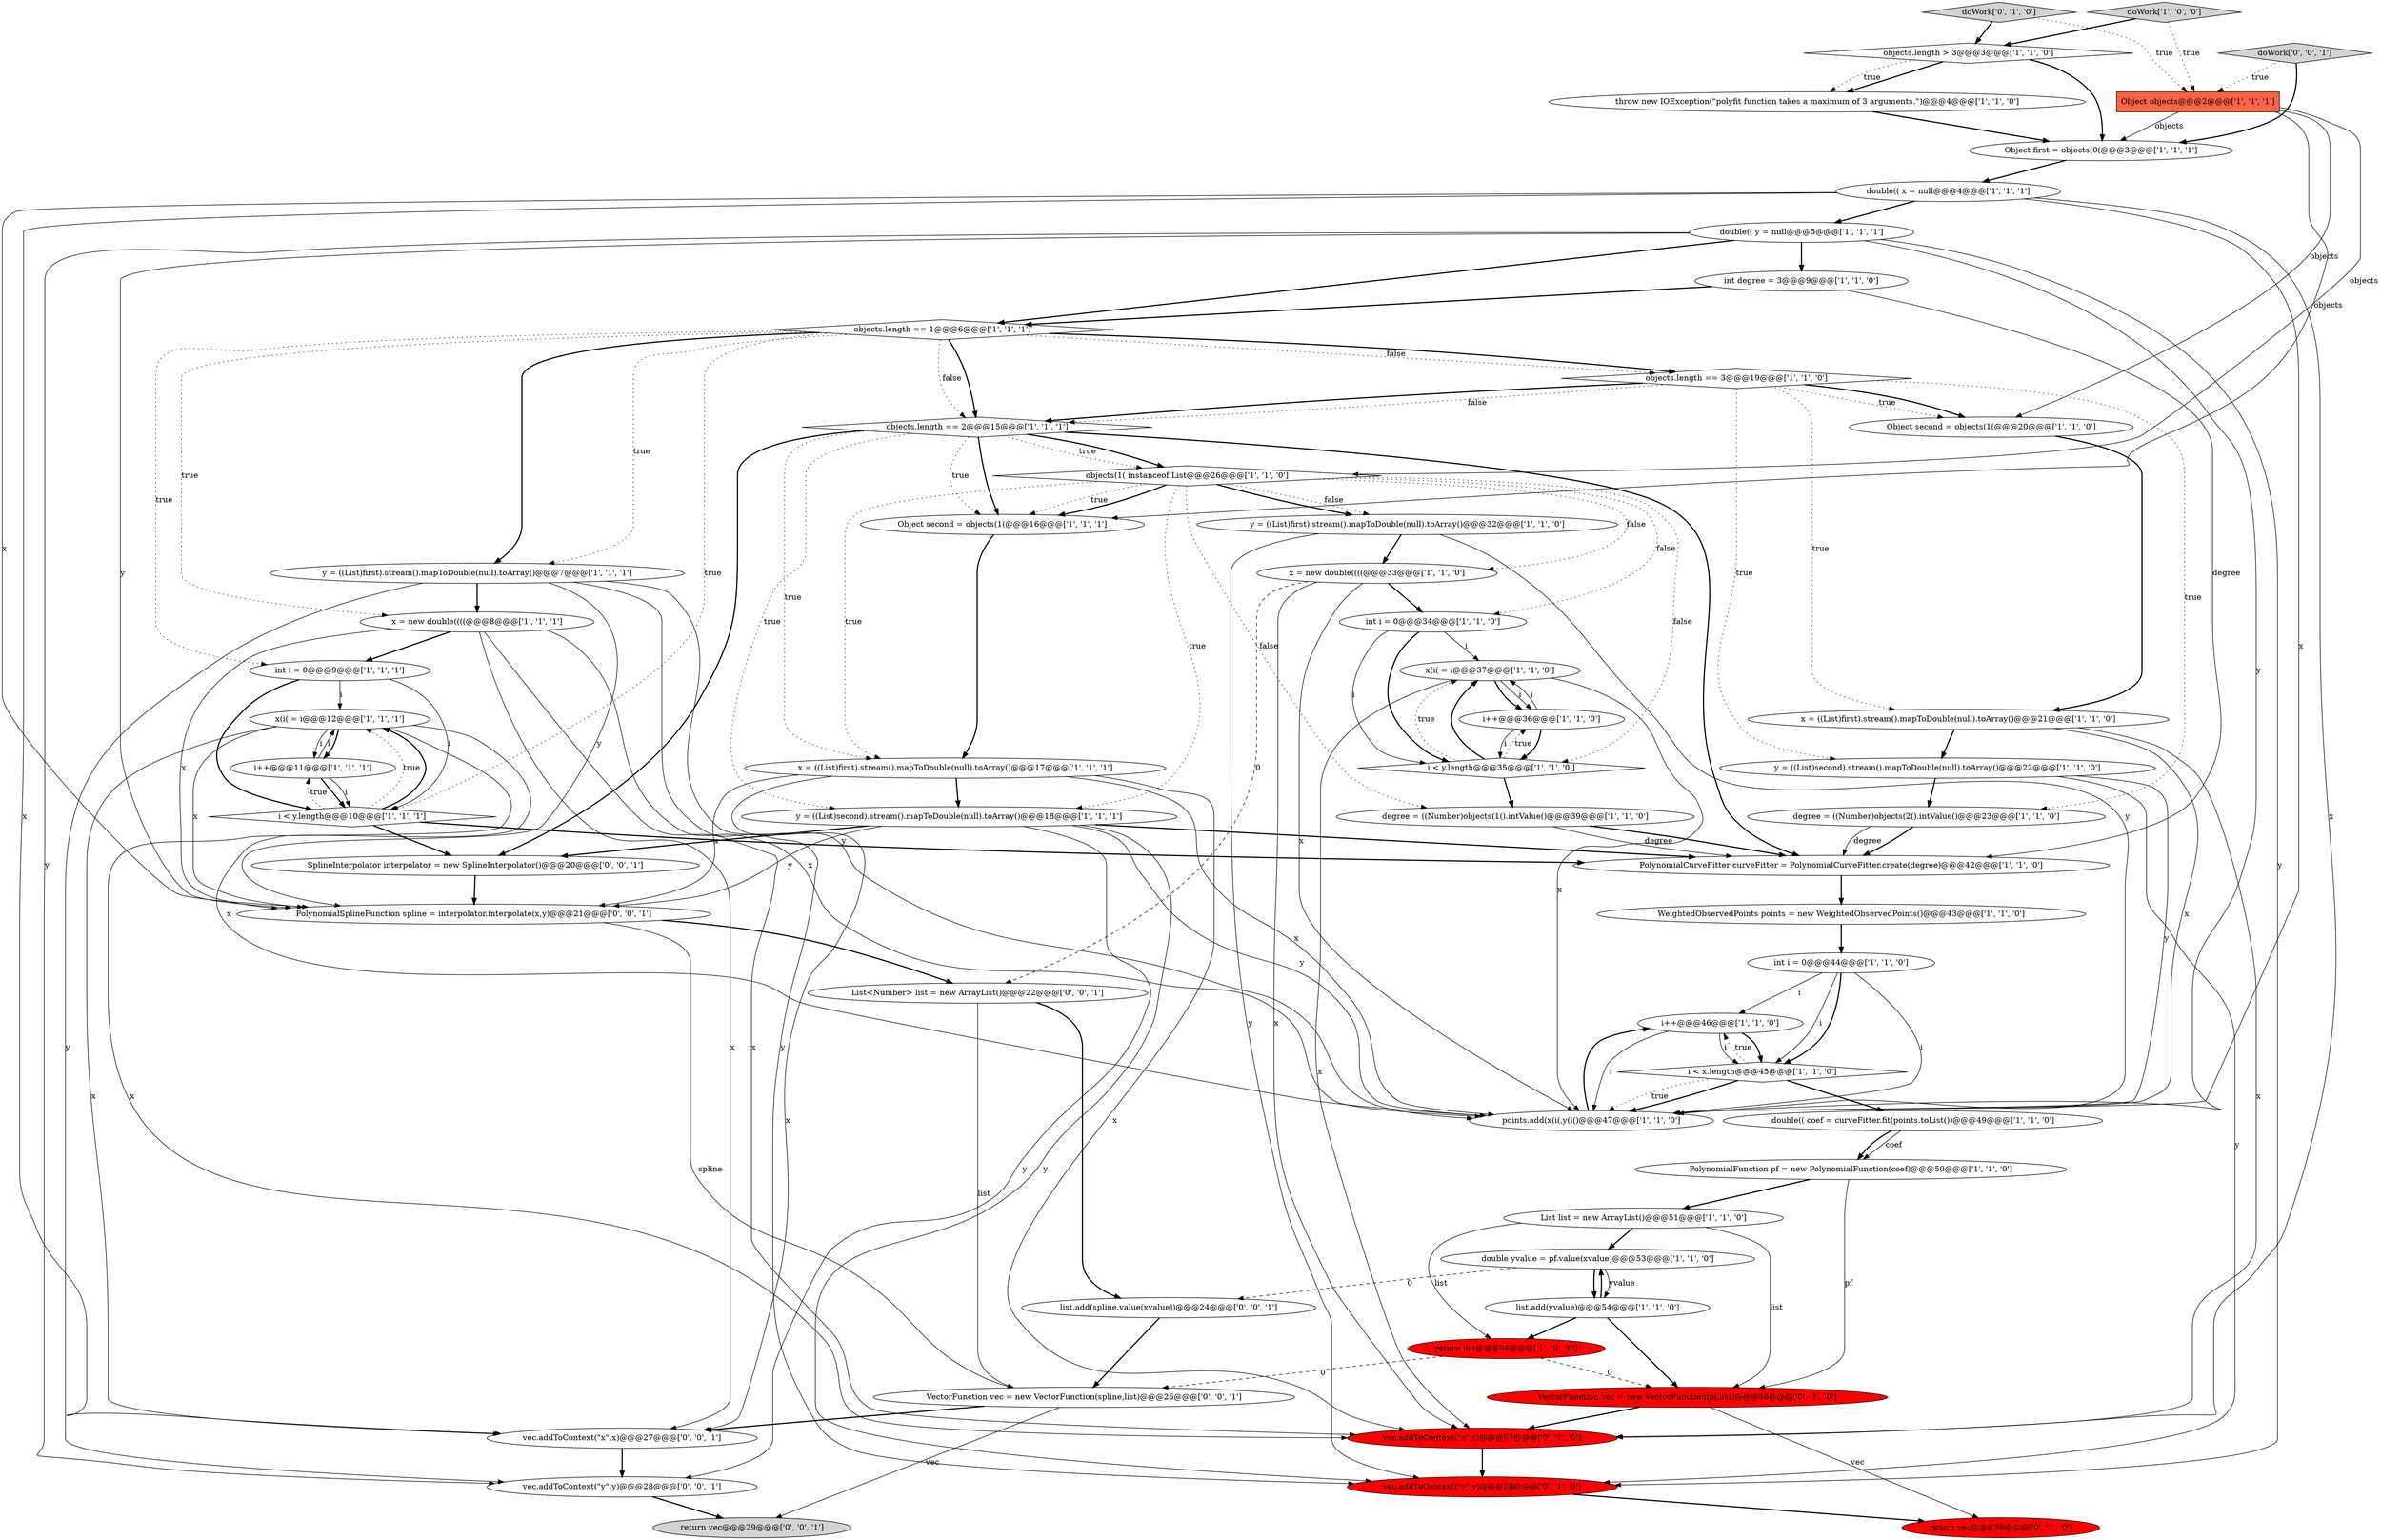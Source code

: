 digraph {
24 [style = filled, label = "objects.length == 2@@@15@@@['1', '1', '1']", fillcolor = white, shape = diamond image = "AAA0AAABBB1BBB"];
28 [style = filled, label = "y = ((List)second).stream().mapToDouble(null).toArray()@@@18@@@['1', '1', '1']", fillcolor = white, shape = ellipse image = "AAA0AAABBB1BBB"];
26 [style = filled, label = "double(( y = null@@@5@@@['1', '1', '1']", fillcolor = white, shape = ellipse image = "AAA0AAABBB1BBB"];
51 [style = filled, label = "vec.addToContext(\"y\",y)@@@28@@@['0', '0', '1']", fillcolor = white, shape = ellipse image = "AAA0AAABBB3BBB"];
49 [style = filled, label = "PolynomialSplineFunction spline = interpolator.interpolate(x,y)@@@21@@@['0', '0', '1']", fillcolor = white, shape = ellipse image = "AAA0AAABBB3BBB"];
3 [style = filled, label = "i++@@@11@@@['1', '1', '1']", fillcolor = white, shape = ellipse image = "AAA0AAABBB1BBB"];
36 [style = filled, label = "y = ((List)second).stream().mapToDouble(null).toArray()@@@22@@@['1', '1', '0']", fillcolor = white, shape = ellipse image = "AAA0AAABBB1BBB"];
16 [style = filled, label = "i++@@@36@@@['1', '1', '0']", fillcolor = white, shape = ellipse image = "AAA0AAABBB1BBB"];
37 [style = filled, label = "PolynomialCurveFitter curveFitter = PolynomialCurveFitter.create(degree)@@@42@@@['1', '1', '0']", fillcolor = white, shape = ellipse image = "AAA0AAABBB1BBB"];
19 [style = filled, label = "i < y.length@@@10@@@['1', '1', '1']", fillcolor = white, shape = diamond image = "AAA0AAABBB1BBB"];
2 [style = filled, label = "return list@@@56@@@['1', '0', '0']", fillcolor = red, shape = ellipse image = "AAA1AAABBB1BBB"];
20 [style = filled, label = "objects.length == 3@@@19@@@['1', '1', '0']", fillcolor = white, shape = diamond image = "AAA0AAABBB1BBB"];
6 [style = filled, label = "Object first = objects(0(@@@3@@@['1', '1', '1']", fillcolor = white, shape = ellipse image = "AAA0AAABBB1BBB"];
23 [style = filled, label = "int i = 0@@@34@@@['1', '1', '0']", fillcolor = white, shape = ellipse image = "AAA0AAABBB1BBB"];
18 [style = filled, label = "Object second = objects(1(@@@20@@@['1', '1', '0']", fillcolor = white, shape = ellipse image = "AAA0AAABBB1BBB"];
38 [style = filled, label = "objects.length == 1@@@6@@@['1', '1', '1']", fillcolor = white, shape = diamond image = "AAA0AAABBB1BBB"];
9 [style = filled, label = "List list = new ArrayList()@@@51@@@['1', '1', '0']", fillcolor = white, shape = ellipse image = "AAA0AAABBB1BBB"];
31 [style = filled, label = "x = ((List)first).stream().mapToDouble(null).toArray()@@@21@@@['1', '1', '0']", fillcolor = white, shape = ellipse image = "AAA0AAABBB1BBB"];
42 [style = filled, label = "objects(1( instanceof List@@@26@@@['1', '1', '0']", fillcolor = white, shape = diamond image = "AAA0AAABBB1BBB"];
14 [style = filled, label = "x(i( = i@@@37@@@['1', '1', '0']", fillcolor = white, shape = ellipse image = "AAA0AAABBB1BBB"];
0 [style = filled, label = "int i = 0@@@9@@@['1', '1', '1']", fillcolor = white, shape = ellipse image = "AAA0AAABBB1BBB"];
25 [style = filled, label = "throw new IOException(\"polyfit function takes a maximum of 3 arguments.\")@@@4@@@['1', '1', '0']", fillcolor = white, shape = ellipse image = "AAA0AAABBB1BBB"];
41 [style = filled, label = "y = ((List)first).stream().mapToDouble(null).toArray()@@@32@@@['1', '1', '0']", fillcolor = white, shape = ellipse image = "AAA0AAABBB1BBB"];
45 [style = filled, label = "vec.addToContext(\"y\",y)@@@58@@@['0', '1', '0']", fillcolor = red, shape = ellipse image = "AAA1AAABBB2BBB"];
1 [style = filled, label = "degree = ((Number)objects(1().intValue()@@@39@@@['1', '1', '0']", fillcolor = white, shape = ellipse image = "AAA0AAABBB1BBB"];
44 [style = filled, label = "VectorFunction vec = new VectorFunction(pf,list)@@@56@@@['0', '1', '0']", fillcolor = red, shape = ellipse image = "AAA1AAABBB2BBB"];
7 [style = filled, label = "list.add(yvalue)@@@54@@@['1', '1', '0']", fillcolor = white, shape = ellipse image = "AAA0AAABBB1BBB"];
12 [style = filled, label = "WeightedObservedPoints points = new WeightedObservedPoints()@@@43@@@['1', '1', '0']", fillcolor = white, shape = ellipse image = "AAA0AAABBB1BBB"];
47 [style = filled, label = "vec.addToContext(\"x\",x)@@@57@@@['0', '1', '0']", fillcolor = red, shape = ellipse image = "AAA1AAABBB2BBB"];
11 [style = filled, label = "objects.length > 3@@@3@@@['1', '1', '0']", fillcolor = white, shape = diamond image = "AAA0AAABBB1BBB"];
54 [style = filled, label = "VectorFunction vec = new VectorFunction(spline,list)@@@26@@@['0', '0', '1']", fillcolor = white, shape = ellipse image = "AAA0AAABBB3BBB"];
21 [style = filled, label = "x = new double((((@@@33@@@['1', '1', '0']", fillcolor = white, shape = ellipse image = "AAA0AAABBB1BBB"];
10 [style = filled, label = "degree = ((Number)objects(2().intValue()@@@23@@@['1', '1', '0']", fillcolor = white, shape = ellipse image = "AAA0AAABBB1BBB"];
57 [style = filled, label = "return vec@@@29@@@['0', '0', '1']", fillcolor = lightgray, shape = ellipse image = "AAA0AAABBB3BBB"];
27 [style = filled, label = "doWork['1', '0', '0']", fillcolor = lightgray, shape = diamond image = "AAA0AAABBB1BBB"];
13 [style = filled, label = "int i = 0@@@44@@@['1', '1', '0']", fillcolor = white, shape = ellipse image = "AAA0AAABBB1BBB"];
40 [style = filled, label = "double yvalue = pf.value(xvalue)@@@53@@@['1', '1', '0']", fillcolor = white, shape = ellipse image = "AAA0AAABBB1BBB"];
43 [style = filled, label = "x(i( = i@@@12@@@['1', '1', '1']", fillcolor = white, shape = ellipse image = "AAA0AAABBB1BBB"];
56 [style = filled, label = "List<Number> list = new ArrayList()@@@22@@@['0', '0', '1']", fillcolor = white, shape = ellipse image = "AAA0AAABBB3BBB"];
39 [style = filled, label = "double(( coef = curveFitter.fit(points.toList())@@@49@@@['1', '1', '0']", fillcolor = white, shape = ellipse image = "AAA0AAABBB1BBB"];
15 [style = filled, label = "Object objects@@@2@@@['1', '1', '1']", fillcolor = tomato, shape = box image = "AAA0AAABBB1BBB"];
32 [style = filled, label = "y = ((List)first).stream().mapToDouble(null).toArray()@@@7@@@['1', '1', '1']", fillcolor = white, shape = ellipse image = "AAA0AAABBB1BBB"];
22 [style = filled, label = "int degree = 3@@@9@@@['1', '1', '0']", fillcolor = white, shape = ellipse image = "AAA0AAABBB1BBB"];
48 [style = filled, label = "doWork['0', '1', '0']", fillcolor = lightgray, shape = diamond image = "AAA0AAABBB2BBB"];
46 [style = filled, label = "return vec@@@59@@@['0', '1', '0']", fillcolor = red, shape = ellipse image = "AAA1AAABBB2BBB"];
55 [style = filled, label = "list.add(spline.value(xvalue))@@@24@@@['0', '0', '1']", fillcolor = white, shape = ellipse image = "AAA0AAABBB3BBB"];
29 [style = filled, label = "i++@@@46@@@['1', '1', '0']", fillcolor = white, shape = ellipse image = "AAA0AAABBB1BBB"];
4 [style = filled, label = "x = new double((((@@@8@@@['1', '1', '1']", fillcolor = white, shape = ellipse image = "AAA0AAABBB1BBB"];
30 [style = filled, label = "i < x.length@@@45@@@['1', '1', '0']", fillcolor = white, shape = diamond image = "AAA0AAABBB1BBB"];
35 [style = filled, label = "double(( x = null@@@4@@@['1', '1', '1']", fillcolor = white, shape = ellipse image = "AAA0AAABBB1BBB"];
5 [style = filled, label = "PolynomialFunction pf = new PolynomialFunction(coef)@@@50@@@['1', '1', '0']", fillcolor = white, shape = ellipse image = "AAA0AAABBB1BBB"];
33 [style = filled, label = "Object second = objects(1(@@@16@@@['1', '1', '1']", fillcolor = white, shape = ellipse image = "AAA0AAABBB1BBB"];
17 [style = filled, label = "i < y.length@@@35@@@['1', '1', '0']", fillcolor = white, shape = diamond image = "AAA0AAABBB1BBB"];
8 [style = filled, label = "x = ((List)first).stream().mapToDouble(null).toArray()@@@17@@@['1', '1', '1']", fillcolor = white, shape = ellipse image = "AAA0AAABBB1BBB"];
34 [style = filled, label = "points.add(x(i(,y(i()@@@47@@@['1', '1', '0']", fillcolor = white, shape = ellipse image = "AAA0AAABBB1BBB"];
50 [style = filled, label = "vec.addToContext(\"x\",x)@@@27@@@['0', '0', '1']", fillcolor = white, shape = ellipse image = "AAA0AAABBB3BBB"];
53 [style = filled, label = "doWork['0', '0', '1']", fillcolor = lightgray, shape = diamond image = "AAA0AAABBB3BBB"];
52 [style = filled, label = "SplineInterpolator interpolator = new SplineInterpolator()@@@20@@@['0', '0', '1']", fillcolor = white, shape = ellipse image = "AAA0AAABBB3BBB"];
15->42 [style = solid, label="objects"];
42->41 [style = bold, label=""];
6->35 [style = bold, label=""];
5->9 [style = bold, label=""];
29->30 [style = bold, label=""];
38->19 [style = dotted, label="true"];
23->17 [style = solid, label="i"];
42->1 [style = dotted, label="false"];
17->14 [style = dotted, label="true"];
24->33 [style = dotted, label="true"];
20->36 [style = dotted, label="true"];
27->15 [style = dotted, label="true"];
25->6 [style = bold, label=""];
9->2 [style = solid, label="list"];
26->22 [style = bold, label=""];
28->34 [style = solid, label="y"];
48->15 [style = dotted, label="true"];
43->3 [style = bold, label=""];
28->52 [style = bold, label=""];
3->19 [style = bold, label=""];
53->15 [style = dotted, label="true"];
17->14 [style = bold, label=""];
20->31 [style = dotted, label="true"];
24->42 [style = dotted, label="true"];
42->23 [style = dotted, label="false"];
39->5 [style = solid, label="coef"];
4->47 [style = solid, label="x"];
1->37 [style = solid, label="degree"];
13->29 [style = solid, label="i"];
20->18 [style = dotted, label="true"];
42->33 [style = dotted, label="true"];
23->17 [style = bold, label=""];
49->56 [style = bold, label=""];
32->4 [style = bold, label=""];
24->8 [style = dotted, label="true"];
40->55 [style = dashed, label="0"];
44->47 [style = bold, label=""];
11->25 [style = bold, label=""];
28->45 [style = solid, label="y"];
43->47 [style = solid, label="x"];
9->40 [style = bold, label=""];
14->16 [style = bold, label=""];
18->31 [style = bold, label=""];
8->28 [style = bold, label=""];
26->45 [style = solid, label="y"];
43->49 [style = solid, label="x"];
28->37 [style = bold, label=""];
41->34 [style = solid, label="y"];
0->19 [style = bold, label=""];
41->21 [style = bold, label=""];
9->44 [style = solid, label="list"];
4->50 [style = solid, label="x"];
32->49 [style = solid, label="y"];
43->34 [style = solid, label="x"];
38->4 [style = dotted, label="true"];
30->34 [style = bold, label=""];
16->17 [style = bold, label=""];
23->14 [style = solid, label="i"];
13->30 [style = solid, label="i"];
15->18 [style = solid, label="objects"];
38->20 [style = dotted, label="false"];
4->0 [style = bold, label=""];
38->32 [style = bold, label=""];
19->37 [style = bold, label=""];
17->16 [style = dotted, label="true"];
20->18 [style = bold, label=""];
30->29 [style = dotted, label="true"];
22->38 [style = bold, label=""];
28->51 [style = solid, label="y"];
27->11 [style = bold, label=""];
19->3 [style = dotted, label="true"];
7->2 [style = bold, label=""];
8->49 [style = solid, label="x"];
20->10 [style = dotted, label="true"];
4->49 [style = solid, label="x"];
3->43 [style = solid, label="i"];
2->54 [style = dashed, label="0"];
56->54 [style = solid, label="list"];
45->46 [style = bold, label=""];
21->56 [style = dashed, label="0"];
33->8 [style = bold, label=""];
41->45 [style = solid, label="y"];
20->24 [style = dotted, label="false"];
44->46 [style = solid, label="vec"];
7->44 [style = bold, label=""];
8->47 [style = solid, label="x"];
21->23 [style = bold, label=""];
4->34 [style = solid, label="x"];
49->54 [style = solid, label="spline"];
34->29 [style = bold, label=""];
31->34 [style = solid, label="x"];
38->20 [style = bold, label=""];
35->34 [style = solid, label="x"];
17->1 [style = bold, label=""];
32->51 [style = solid, label="y"];
42->17 [style = dotted, label="false"];
38->24 [style = bold, label=""];
39->5 [style = bold, label=""];
8->34 [style = solid, label="x"];
3->19 [style = solid, label="i"];
42->41 [style = dotted, label="false"];
14->47 [style = solid, label="x"];
26->49 [style = solid, label="y"];
54->57 [style = solid, label="vec"];
38->32 [style = dotted, label="true"];
31->36 [style = bold, label=""];
42->28 [style = dotted, label="true"];
30->34 [style = dotted, label="true"];
37->12 [style = bold, label=""];
14->16 [style = solid, label="i"];
24->33 [style = bold, label=""];
12->13 [style = bold, label=""];
42->21 [style = dotted, label="false"];
8->50 [style = solid, label="x"];
28->49 [style = solid, label="y"];
43->3 [style = solid, label="i"];
48->11 [style = bold, label=""];
19->43 [style = dotted, label="true"];
21->47 [style = solid, label="x"];
29->34 [style = solid, label="i"];
5->44 [style = solid, label="pf"];
47->45 [style = bold, label=""];
2->44 [style = dashed, label="0"];
43->50 [style = solid, label="x"];
51->57 [style = bold, label=""];
32->45 [style = solid, label="y"];
15->6 [style = solid, label="objects"];
14->34 [style = solid, label="x"];
35->26 [style = bold, label=""];
19->43 [style = bold, label=""];
7->40 [style = bold, label=""];
26->51 [style = solid, label="y"];
1->37 [style = bold, label=""];
36->10 [style = bold, label=""];
10->37 [style = bold, label=""];
24->42 [style = bold, label=""];
36->45 [style = solid, label="y"];
35->50 [style = solid, label="x"];
16->17 [style = solid, label="i"];
29->30 [style = solid, label="i"];
42->8 [style = dotted, label="true"];
52->49 [style = bold, label=""];
40->7 [style = solid, label="yvalue"];
11->6 [style = bold, label=""];
32->34 [style = solid, label="y"];
42->33 [style = bold, label=""];
13->30 [style = bold, label=""];
22->37 [style = solid, label="degree"];
38->0 [style = dotted, label="true"];
24->28 [style = dotted, label="true"];
15->33 [style = solid, label="objects"];
21->34 [style = solid, label="x"];
0->43 [style = solid, label="i"];
54->50 [style = bold, label=""];
26->38 [style = bold, label=""];
35->47 [style = solid, label="x"];
16->14 [style = solid, label="i"];
40->7 [style = bold, label=""];
19->52 [style = bold, label=""];
11->25 [style = dotted, label="true"];
36->34 [style = solid, label="y"];
50->51 [style = bold, label=""];
31->47 [style = solid, label="x"];
35->49 [style = solid, label="x"];
24->37 [style = bold, label=""];
53->6 [style = bold, label=""];
38->24 [style = dotted, label="false"];
30->39 [style = bold, label=""];
24->52 [style = bold, label=""];
0->19 [style = solid, label="i"];
55->54 [style = bold, label=""];
20->24 [style = bold, label=""];
10->37 [style = solid, label="degree"];
13->34 [style = solid, label="i"];
26->34 [style = solid, label="y"];
56->55 [style = bold, label=""];
}
